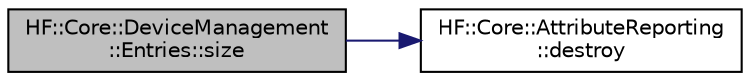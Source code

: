 digraph "HF::Core::DeviceManagement::Entries::size"
{
  edge [fontname="Helvetica",fontsize="10",labelfontname="Helvetica",labelfontsize="10"];
  node [fontname="Helvetica",fontsize="10",shape=record];
  rankdir="LR";
  Node19 [label="HF::Core::DeviceManagement\l::Entries::size",height=0.2,width=0.4,color="black", fillcolor="grey75", style="filled", fontcolor="black"];
  Node19 -> Node20 [color="midnightblue",fontsize="10",style="solid",fontname="Helvetica"];
  Node20 [label="HF::Core::AttributeReporting\l::destroy",height=0.2,width=0.4,color="black", fillcolor="white", style="filled",URL="$group__attr__reporting__common.html#ga64303b6c1f6d441929d1ea7091f83a6a",tooltip="Remove the rule with the given type and the given report_id. "];
}
